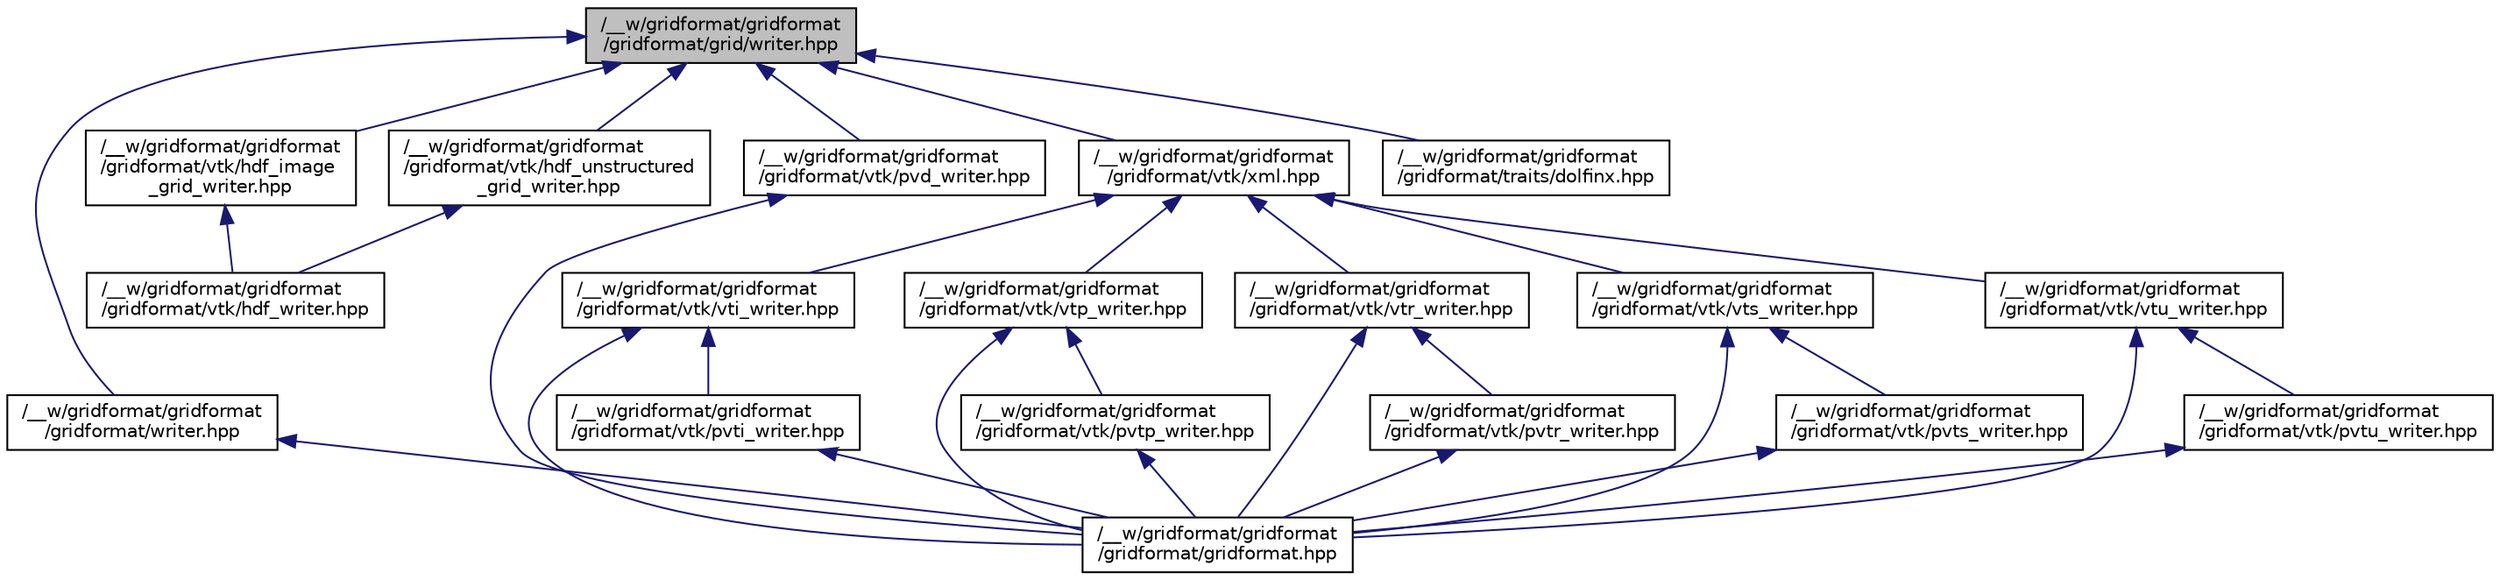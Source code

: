 digraph "/__w/gridformat/gridformat/gridformat/grid/writer.hpp"
{
 // LATEX_PDF_SIZE
  edge [fontname="Helvetica",fontsize="10",labelfontname="Helvetica",labelfontsize="10"];
  node [fontname="Helvetica",fontsize="10",shape=record];
  Node1 [label="/__w/gridformat/gridformat\l/gridformat/grid/writer.hpp",height=0.2,width=0.4,color="black", fillcolor="grey75", style="filled", fontcolor="black",tooltip="Base classes for grid data writers."];
  Node1 -> Node2 [dir="back",color="midnightblue",fontsize="10",style="solid",fontname="Helvetica"];
  Node2 [label="/__w/gridformat/gridformat\l/gridformat/writer.hpp",height=0.2,width=0.4,color="black", fillcolor="white", style="filled",URL="$writer_8hpp.html",tooltip="A generic writer providing access to the writers for all supported formats."];
  Node2 -> Node3 [dir="back",color="midnightblue",fontsize="10",style="solid",fontname="Helvetica"];
  Node3 [label="/__w/gridformat/gridformat\l/gridformat/gridformat.hpp",height=0.2,width=0.4,color="black", fillcolor="white", style="filled",URL="$gridformat_8hpp.html",tooltip="This file is the entrypoint to the high-level API exposing all provided writers through a unified int..."];
  Node1 -> Node4 [dir="back",color="midnightblue",fontsize="10",style="solid",fontname="Helvetica"];
  Node4 [label="/__w/gridformat/gridformat\l/gridformat/vtk/hdf_image\l_grid_writer.hpp",height=0.2,width=0.4,color="black", fillcolor="white", style="filled",URL="$hdf__image__grid__writer_8hpp.html",tooltip="Writer for the VTK HDF file format for image grids."];
  Node4 -> Node5 [dir="back",color="midnightblue",fontsize="10",style="solid",fontname="Helvetica"];
  Node5 [label="/__w/gridformat/gridformat\l/gridformat/vtk/hdf_writer.hpp",height=0.2,width=0.4,color="black", fillcolor="white", style="filled",URL="$hdf__writer_8hpp.html",tooltip="Writers for the VTK HDF file formats."];
  Node1 -> Node6 [dir="back",color="midnightblue",fontsize="10",style="solid",fontname="Helvetica"];
  Node6 [label="/__w/gridformat/gridformat\l/gridformat/vtk/hdf_unstructured\l_grid_writer.hpp",height=0.2,width=0.4,color="black", fillcolor="white", style="filled",URL="$hdf__unstructured__grid__writer_8hpp.html",tooltip="Writer for the VTK HDF file format for unstructured grids."];
  Node6 -> Node5 [dir="back",color="midnightblue",fontsize="10",style="solid",fontname="Helvetica"];
  Node1 -> Node7 [dir="back",color="midnightblue",fontsize="10",style="solid",fontname="Helvetica"];
  Node7 [label="/__w/gridformat/gridformat\l/gridformat/vtk/pvd_writer.hpp",height=0.2,width=0.4,color="black", fillcolor="white", style="filled",URL="$pvd__writer_8hpp.html",tooltip="Writer for .pvd time-series file format."];
  Node7 -> Node3 [dir="back",color="midnightblue",fontsize="10",style="solid",fontname="Helvetica"];
  Node1 -> Node8 [dir="back",color="midnightblue",fontsize="10",style="solid",fontname="Helvetica"];
  Node8 [label="/__w/gridformat/gridformat\l/gridformat/vtk/xml.hpp",height=0.2,width=0.4,color="black", fillcolor="white", style="filled",URL="$xml_8hpp.html",tooltip="Base class for VTK XML-type file format writers."];
  Node8 -> Node9 [dir="back",color="midnightblue",fontsize="10",style="solid",fontname="Helvetica"];
  Node9 [label="/__w/gridformat/gridformat\l/gridformat/vtk/vti_writer.hpp",height=0.2,width=0.4,color="black", fillcolor="white", style="filled",URL="$vti__writer_8hpp.html",tooltip="Writer for .vti file format."];
  Node9 -> Node3 [dir="back",color="midnightblue",fontsize="10",style="solid",fontname="Helvetica"];
  Node9 -> Node10 [dir="back",color="midnightblue",fontsize="10",style="solid",fontname="Helvetica"];
  Node10 [label="/__w/gridformat/gridformat\l/gridformat/vtk/pvti_writer.hpp",height=0.2,width=0.4,color="black", fillcolor="white", style="filled",URL="$pvti__writer_8hpp.html",tooltip="Writer for parallel .pvti files."];
  Node10 -> Node3 [dir="back",color="midnightblue",fontsize="10",style="solid",fontname="Helvetica"];
  Node8 -> Node11 [dir="back",color="midnightblue",fontsize="10",style="solid",fontname="Helvetica"];
  Node11 [label="/__w/gridformat/gridformat\l/gridformat/vtk/vtp_writer.hpp",height=0.2,width=0.4,color="black", fillcolor="white", style="filled",URL="$vtp__writer_8hpp.html",tooltip="Writer for .vtu file format."];
  Node11 -> Node3 [dir="back",color="midnightblue",fontsize="10",style="solid",fontname="Helvetica"];
  Node11 -> Node12 [dir="back",color="midnightblue",fontsize="10",style="solid",fontname="Helvetica"];
  Node12 [label="/__w/gridformat/gridformat\l/gridformat/vtk/pvtp_writer.hpp",height=0.2,width=0.4,color="black", fillcolor="white", style="filled",URL="$pvtp__writer_8hpp.html",tooltip="Writer for parallel .pvtu files."];
  Node12 -> Node3 [dir="back",color="midnightblue",fontsize="10",style="solid",fontname="Helvetica"];
  Node8 -> Node13 [dir="back",color="midnightblue",fontsize="10",style="solid",fontname="Helvetica"];
  Node13 [label="/__w/gridformat/gridformat\l/gridformat/vtk/vtr_writer.hpp",height=0.2,width=0.4,color="black", fillcolor="white", style="filled",URL="$vtr__writer_8hpp.html",tooltip="Writer for .vtr file format."];
  Node13 -> Node3 [dir="back",color="midnightblue",fontsize="10",style="solid",fontname="Helvetica"];
  Node13 -> Node14 [dir="back",color="midnightblue",fontsize="10",style="solid",fontname="Helvetica"];
  Node14 [label="/__w/gridformat/gridformat\l/gridformat/vtk/pvtr_writer.hpp",height=0.2,width=0.4,color="black", fillcolor="white", style="filled",URL="$pvtr__writer_8hpp.html",tooltip="Writer for parallel .pvtr files."];
  Node14 -> Node3 [dir="back",color="midnightblue",fontsize="10",style="solid",fontname="Helvetica"];
  Node8 -> Node15 [dir="back",color="midnightblue",fontsize="10",style="solid",fontname="Helvetica"];
  Node15 [label="/__w/gridformat/gridformat\l/gridformat/vtk/vts_writer.hpp",height=0.2,width=0.4,color="black", fillcolor="white", style="filled",URL="$vts__writer_8hpp.html",tooltip="Writer for .vts file format."];
  Node15 -> Node3 [dir="back",color="midnightblue",fontsize="10",style="solid",fontname="Helvetica"];
  Node15 -> Node16 [dir="back",color="midnightblue",fontsize="10",style="solid",fontname="Helvetica"];
  Node16 [label="/__w/gridformat/gridformat\l/gridformat/vtk/pvts_writer.hpp",height=0.2,width=0.4,color="black", fillcolor="white", style="filled",URL="$pvts__writer_8hpp.html",tooltip="Writer for parallel .pvts files."];
  Node16 -> Node3 [dir="back",color="midnightblue",fontsize="10",style="solid",fontname="Helvetica"];
  Node8 -> Node17 [dir="back",color="midnightblue",fontsize="10",style="solid",fontname="Helvetica"];
  Node17 [label="/__w/gridformat/gridformat\l/gridformat/vtk/vtu_writer.hpp",height=0.2,width=0.4,color="black", fillcolor="white", style="filled",URL="$vtu__writer_8hpp.html",tooltip="Writer for .vtu file format."];
  Node17 -> Node3 [dir="back",color="midnightblue",fontsize="10",style="solid",fontname="Helvetica"];
  Node17 -> Node18 [dir="back",color="midnightblue",fontsize="10",style="solid",fontname="Helvetica"];
  Node18 [label="/__w/gridformat/gridformat\l/gridformat/vtk/pvtu_writer.hpp",height=0.2,width=0.4,color="black", fillcolor="white", style="filled",URL="$pvtu__writer_8hpp.html",tooltip="Writer for parallel .pvtu files."];
  Node18 -> Node3 [dir="back",color="midnightblue",fontsize="10",style="solid",fontname="Helvetica"];
  Node1 -> Node19 [dir="back",color="midnightblue",fontsize="10",style="solid",fontname="Helvetica"];
  Node19 [label="/__w/gridformat/gridformat\l/gridformat/traits/dolfinx.hpp",height=0.2,width=0.4,color="black", fillcolor="white", style="filled",URL="$dolfinx_8hpp.html",tooltip="Traits specializations for dolfinx meshes"];
}
